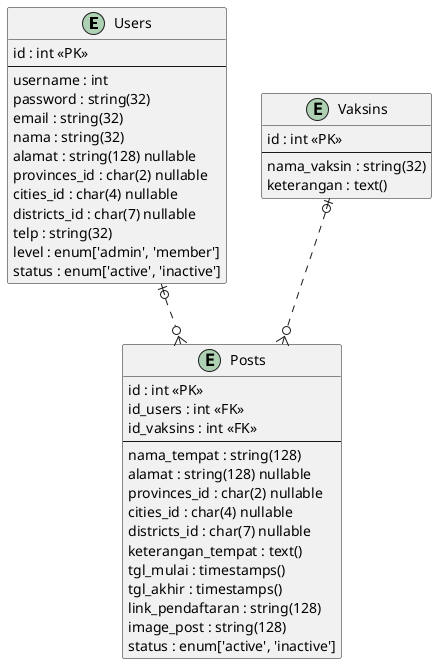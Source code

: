 @startuml spk-saw
entity "Users" as u {
  id : int <<PK>>
  --
  username : int
  password : string(32)
  email : string(32)
  nama : string(32)
  alamat : string(128) nullable
  provinces_id : char(2) nullable
  cities_id : char(4) nullable
  districts_id : char(7) nullable
  telp : string(32) 
  level : enum['admin', 'member']
  status : enum['active', 'inactive']
}
entity "Vaksins" as v {
  id : int <<PK>>
  --
  nama_vaksin : string(32)
  keterangan : text()
}

entity "Posts" as p {
  id : int <<PK>>
  id_users : int <<FK>>
  id_vaksins : int <<FK>>
  --
  nama_tempat : string(128)
  alamat : string(128) nullable
  provinces_id : char(2) nullable
  cities_id : char(4) nullable
  districts_id : char(7) nullable
  keterangan_tempat : text()
  tgl_mulai : timestamps()
  tgl_akhir : timestamps()
  link_pendaftaran : string(128)
  image_post : string(128)
  status : enum['active', 'inactive']
}

u |o..o{ p
v |o..o{ p

@enduml